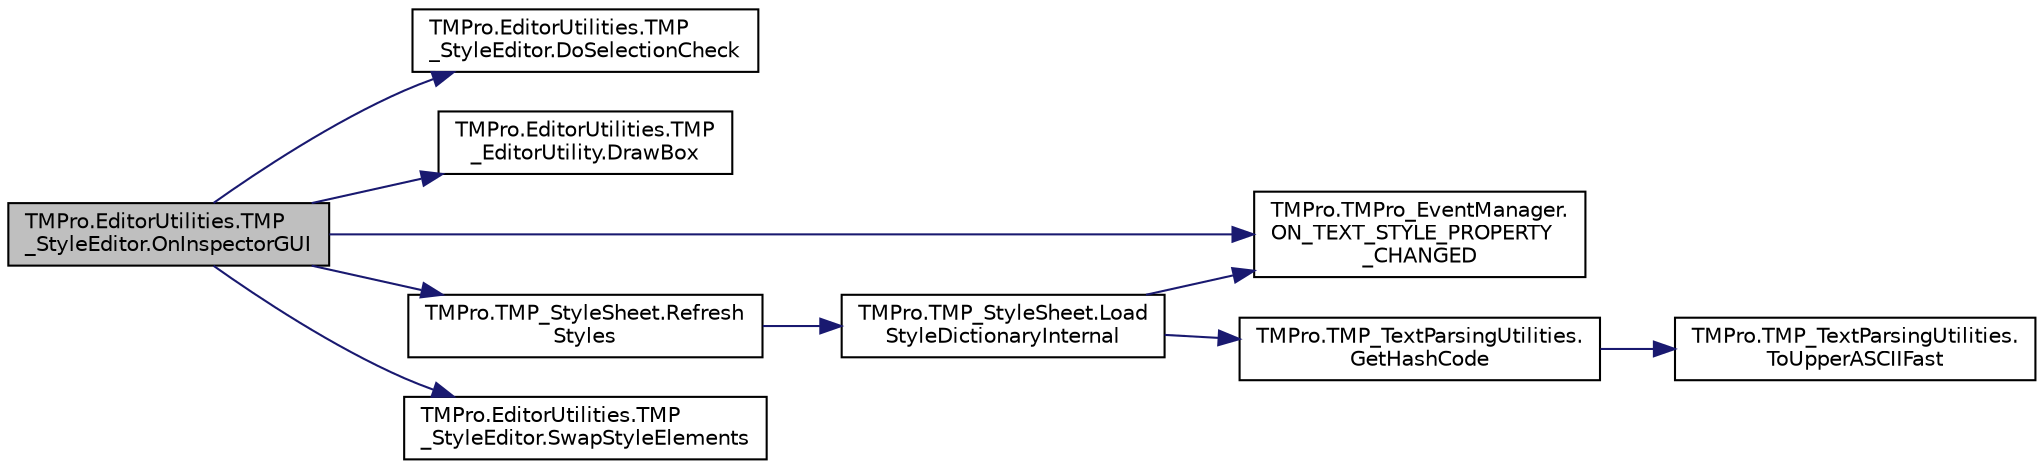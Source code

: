 digraph "TMPro.EditorUtilities.TMP_StyleEditor.OnInspectorGUI"
{
 // LATEX_PDF_SIZE
  edge [fontname="Helvetica",fontsize="10",labelfontname="Helvetica",labelfontsize="10"];
  node [fontname="Helvetica",fontsize="10",shape=record];
  rankdir="LR";
  Node1 [label="TMPro.EditorUtilities.TMP\l_StyleEditor.OnInspectorGUI",height=0.2,width=0.4,color="black", fillcolor="grey75", style="filled", fontcolor="black",tooltip=" "];
  Node1 -> Node2 [color="midnightblue",fontsize="10",style="solid",fontname="Helvetica"];
  Node2 [label="TMPro.EditorUtilities.TMP\l_StyleEditor.DoSelectionCheck",height=0.2,width=0.4,color="black", fillcolor="white", style="filled",URL="$class_t_m_pro_1_1_editor_utilities_1_1_t_m_p___style_editor.html#ad808371158ce931df70e4138bb1bf495",tooltip=" "];
  Node1 -> Node3 [color="midnightblue",fontsize="10",style="solid",fontname="Helvetica"];
  Node3 [label="TMPro.EditorUtilities.TMP\l_EditorUtility.DrawBox",height=0.2,width=0.4,color="black", fillcolor="white", style="filled",URL="$class_t_m_pro_1_1_editor_utilities_1_1_t_m_p___editor_utility.html#ace1889f81283f0a1bcd8973069222d48",tooltip=" "];
  Node1 -> Node4 [color="midnightblue",fontsize="10",style="solid",fontname="Helvetica"];
  Node4 [label="TMPro.TMPro_EventManager.\lON_TEXT_STYLE_PROPERTY\l_CHANGED",height=0.2,width=0.4,color="black", fillcolor="white", style="filled",URL="$class_t_m_pro_1_1_t_m_pro___event_manager.html#a7c9fc58bd09d0c3a9998678fa0f42cf1",tooltip=" "];
  Node1 -> Node5 [color="midnightblue",fontsize="10",style="solid",fontname="Helvetica"];
  Node5 [label="TMPro.TMP_StyleSheet.Refresh\lStyles",height=0.2,width=0.4,color="black", fillcolor="white", style="filled",URL="$class_t_m_pro_1_1_t_m_p___style_sheet.html#a5f46893c06befe49793f7ea965615061",tooltip="Function to refresh the Style Dictionary."];
  Node5 -> Node6 [color="midnightblue",fontsize="10",style="solid",fontname="Helvetica"];
  Node6 [label="TMPro.TMP_StyleSheet.Load\lStyleDictionaryInternal",height=0.2,width=0.4,color="black", fillcolor="white", style="filled",URL="$class_t_m_pro_1_1_t_m_p___style_sheet.html#ae83d9e90111accb45a4c696c54ce4d4e",tooltip=" "];
  Node6 -> Node7 [color="midnightblue",fontsize="10",style="solid",fontname="Helvetica"];
  Node7 [label="TMPro.TMP_TextParsingUtilities.\lGetHashCode",height=0.2,width=0.4,color="black", fillcolor="white", style="filled",URL="$class_t_m_pro_1_1_t_m_p___text_parsing_utilities.html#a77bb7b39afef3f677e915499b48e2c7a",tooltip="Function returning the hashcode value of a given string."];
  Node7 -> Node8 [color="midnightblue",fontsize="10",style="solid",fontname="Helvetica"];
  Node8 [label="TMPro.TMP_TextParsingUtilities.\lToUpperASCIIFast",height=0.2,width=0.4,color="black", fillcolor="white", style="filled",URL="$class_t_m_pro_1_1_t_m_p___text_parsing_utilities.html#a57e8e32bda8815e697db41cb4820d56a",tooltip="Get uppercase version of this ASCII character."];
  Node6 -> Node4 [color="midnightblue",fontsize="10",style="solid",fontname="Helvetica"];
  Node1 -> Node9 [color="midnightblue",fontsize="10",style="solid",fontname="Helvetica"];
  Node9 [label="TMPro.EditorUtilities.TMP\l_StyleEditor.SwapStyleElements",height=0.2,width=0.4,color="black", fillcolor="white", style="filled",URL="$class_t_m_pro_1_1_editor_utilities_1_1_t_m_p___style_editor.html#aec36f81fee2be294e9937cb1c062b3bf",tooltip=" "];
}
